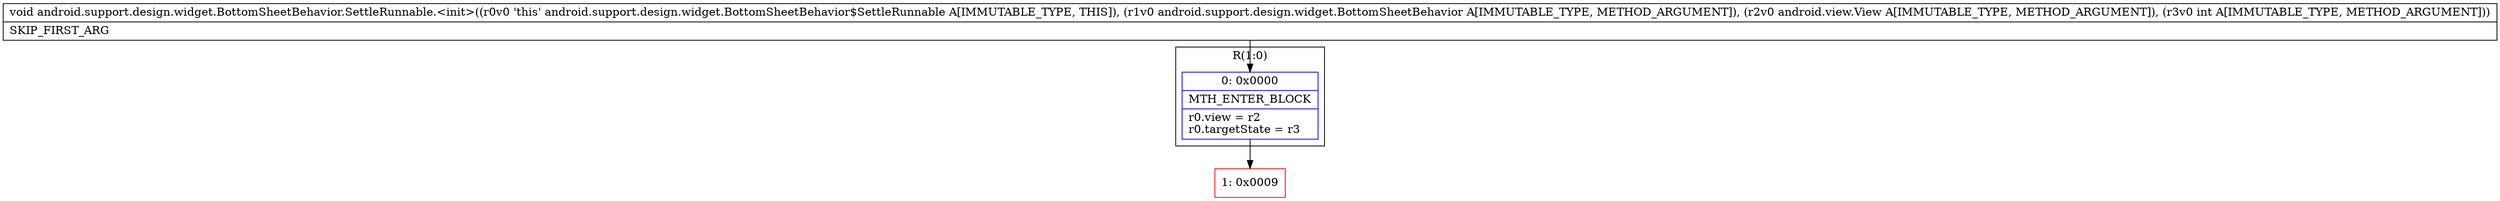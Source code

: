 digraph "CFG forandroid.support.design.widget.BottomSheetBehavior.SettleRunnable.\<init\>(Landroid\/support\/design\/widget\/BottomSheetBehavior;Landroid\/view\/View;I)V" {
subgraph cluster_Region_1269435044 {
label = "R(1:0)";
node [shape=record,color=blue];
Node_0 [shape=record,label="{0\:\ 0x0000|MTH_ENTER_BLOCK\l|r0.view = r2\lr0.targetState = r3\l}"];
}
Node_1 [shape=record,color=red,label="{1\:\ 0x0009}"];
MethodNode[shape=record,label="{void android.support.design.widget.BottomSheetBehavior.SettleRunnable.\<init\>((r0v0 'this' android.support.design.widget.BottomSheetBehavior$SettleRunnable A[IMMUTABLE_TYPE, THIS]), (r1v0 android.support.design.widget.BottomSheetBehavior A[IMMUTABLE_TYPE, METHOD_ARGUMENT]), (r2v0 android.view.View A[IMMUTABLE_TYPE, METHOD_ARGUMENT]), (r3v0 int A[IMMUTABLE_TYPE, METHOD_ARGUMENT]))  | SKIP_FIRST_ARG\l}"];
MethodNode -> Node_0;
Node_0 -> Node_1;
}

